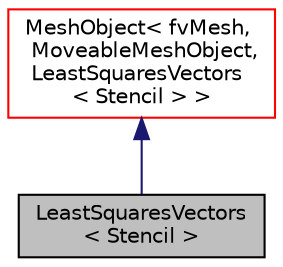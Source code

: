 digraph "LeastSquaresVectors&lt; Stencil &gt;"
{
  bgcolor="transparent";
  edge [fontname="Helvetica",fontsize="10",labelfontname="Helvetica",labelfontsize="10"];
  node [fontname="Helvetica",fontsize="10",shape=record];
  Node15 [label="LeastSquaresVectors\l\< Stencil \>",height=0.2,width=0.4,color="black", fillcolor="grey75", style="filled", fontcolor="black"];
  Node16 -> Node15 [dir="back",color="midnightblue",fontsize="10",style="solid",fontname="Helvetica"];
  Node16 [label="MeshObject\< fvMesh,\l MoveableMeshObject,\l LeastSquaresVectors\l\< Stencil \> \>",height=0.2,width=0.4,color="red",URL="$a28289.html"];
}
